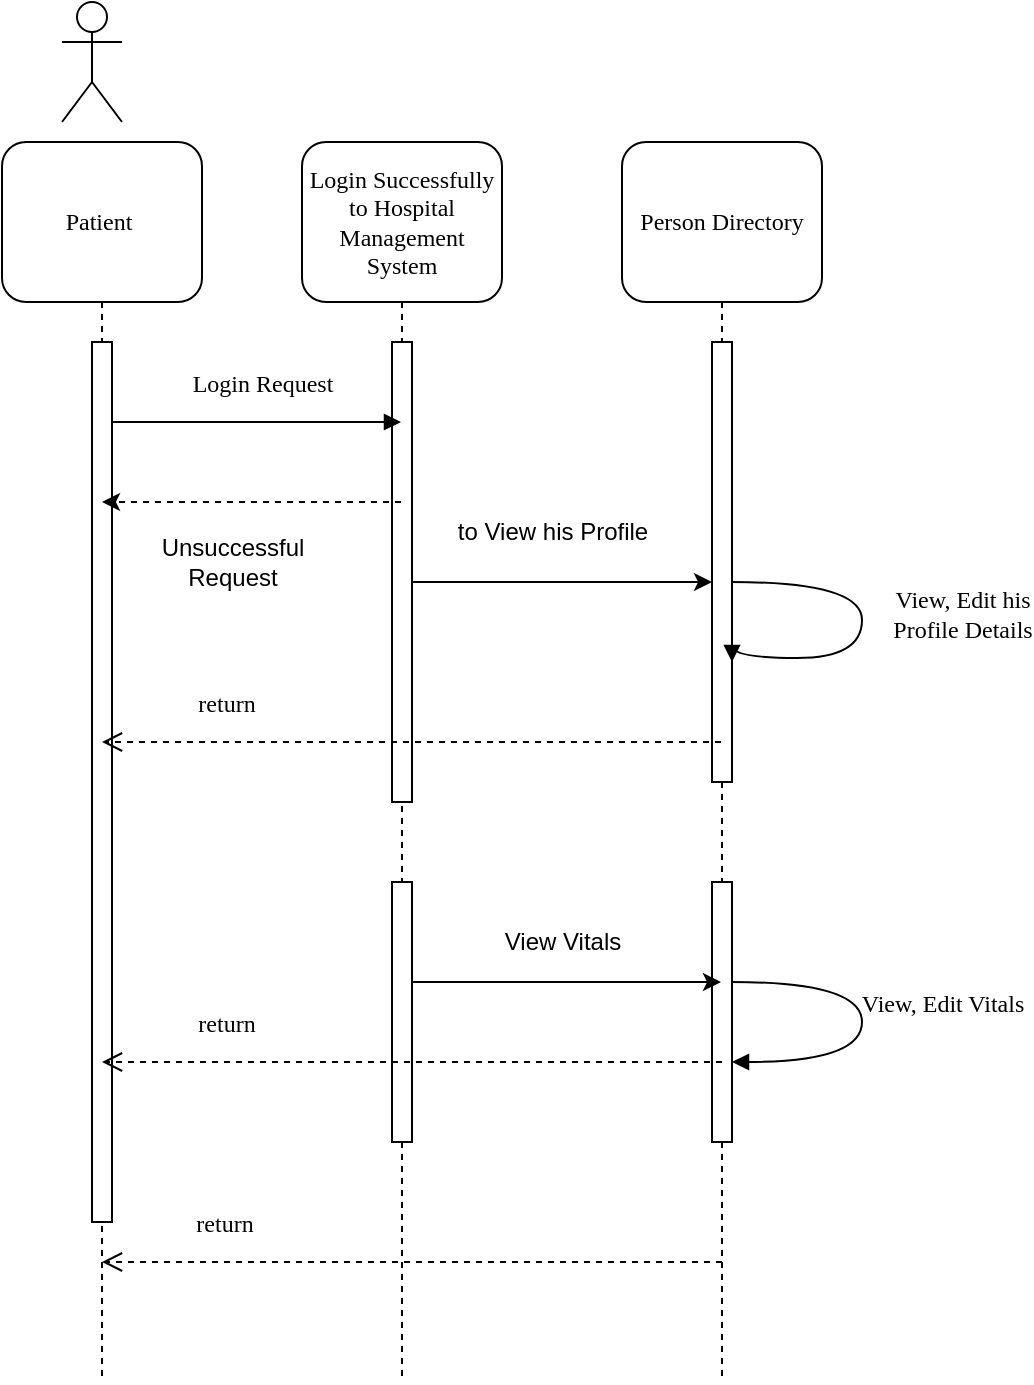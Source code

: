 <mxfile version="20.5.1" type="device"><diagram name="Page-1" id="13e1069c-82ec-6db2-03f1-153e76fe0fe0"><mxGraphModel dx="1038" dy="635" grid="1" gridSize="10" guides="1" tooltips="1" connect="1" arrows="1" fold="1" page="1" pageScale="1" pageWidth="1100" pageHeight="850" background="none" math="0" shadow="0"><root><mxCell id="0"/><mxCell id="1" parent="0"/><mxCell id="7baba1c4bc27f4b0-2" value="Login Successfully to Hospital Management System" style="shape=umlLifeline;perimeter=lifelinePerimeter;whiteSpace=wrap;html=1;container=1;collapsible=0;recursiveResize=0;outlineConnect=0;rounded=1;shadow=0;comic=0;labelBackgroundColor=none;strokeWidth=1;fontFamily=Verdana;fontSize=12;align=center;size=80;" parent="1" vertex="1"><mxGeometry x="440" y="100" width="100" height="620" as="geometry"/></mxCell><mxCell id="7baba1c4bc27f4b0-10" value="" style="html=1;points=[];perimeter=orthogonalPerimeter;rounded=0;shadow=0;comic=0;labelBackgroundColor=none;strokeWidth=1;fontFamily=Verdana;fontSize=12;align=center;" parent="7baba1c4bc27f4b0-2" vertex="1"><mxGeometry x="45" y="100" width="10" height="230" as="geometry"/></mxCell><mxCell id="c3TWf5wMV2lDZgIOnF8X-8" value="" style="endArrow=classic;html=1;rounded=0;" edge="1" parent="7baba1c4bc27f4b0-2" target="7baba1c4bc27f4b0-13"><mxGeometry width="50" height="50" relative="1" as="geometry"><mxPoint x="55" y="220" as="sourcePoint"/><mxPoint x="105" y="170" as="targetPoint"/></mxGeometry></mxCell><mxCell id="c3TWf5wMV2lDZgIOnF8X-13" value="" style="html=1;points=[];perimeter=orthogonalPerimeter;rounded=0;shadow=0;comic=0;labelBackgroundColor=none;strokeWidth=1;fontFamily=Verdana;fontSize=12;align=center;" vertex="1" parent="7baba1c4bc27f4b0-2"><mxGeometry x="45" y="370" width="10" height="130" as="geometry"/></mxCell><mxCell id="7baba1c4bc27f4b0-3" value="Person Directory" style="shape=umlLifeline;perimeter=lifelinePerimeter;whiteSpace=wrap;html=1;container=1;collapsible=0;recursiveResize=0;outlineConnect=0;rounded=1;shadow=0;comic=0;labelBackgroundColor=none;strokeWidth=1;fontFamily=Verdana;fontSize=12;align=center;size=80;" parent="1" vertex="1"><mxGeometry x="600" y="100" width="100" height="620" as="geometry"/></mxCell><mxCell id="7baba1c4bc27f4b0-13" value="" style="html=1;points=[];perimeter=orthogonalPerimeter;rounded=0;shadow=0;comic=0;labelBackgroundColor=none;strokeWidth=1;fontFamily=Verdana;fontSize=12;align=center;" parent="7baba1c4bc27f4b0-3" vertex="1"><mxGeometry x="45" y="100" width="10" height="220" as="geometry"/></mxCell><mxCell id="7baba1c4bc27f4b0-39" value="View, Edit his &lt;br&gt;Profile Details" style="html=1;verticalAlign=bottom;endArrow=block;labelBackgroundColor=none;fontFamily=Verdana;fontSize=12;elbow=vertical;edgeStyle=orthogonalEdgeStyle;curved=1;exitX=1.038;exitY=0.345;exitPerimeter=0;" parent="7baba1c4bc27f4b0-3" edge="1"><mxGeometry x="0.154" y="50" relative="1" as="geometry"><mxPoint x="55.003" y="220" as="sourcePoint"/><mxPoint x="55" y="260" as="targetPoint"/><Array as="points"><mxPoint x="120" y="220"/><mxPoint x="120" y="258"/><mxPoint x="55" y="258"/></Array><mxPoint as="offset"/></mxGeometry></mxCell><mxCell id="c3TWf5wMV2lDZgIOnF8X-17" value="" style="html=1;points=[];perimeter=orthogonalPerimeter;rounded=0;shadow=0;comic=0;labelBackgroundColor=none;strokeWidth=1;fontFamily=Verdana;fontSize=12;align=center;" vertex="1" parent="7baba1c4bc27f4b0-3"><mxGeometry x="45" y="370" width="10" height="130" as="geometry"/></mxCell><mxCell id="c3TWf5wMV2lDZgIOnF8X-20" value="View, Edit Vitals" style="html=1;verticalAlign=bottom;endArrow=block;labelBackgroundColor=none;fontFamily=Verdana;fontSize=12;elbow=vertical;edgeStyle=orthogonalEdgeStyle;curved=1;exitX=1.038;exitY=0.345;exitPerimeter=0;" edge="1" parent="7baba1c4bc27f4b0-3"><mxGeometry y="40" relative="1" as="geometry"><mxPoint x="55.003" y="420" as="sourcePoint"/><mxPoint x="55" y="460" as="targetPoint"/><Array as="points"><mxPoint x="120" y="420"/><mxPoint x="120" y="460"/></Array><mxPoint as="offset"/></mxGeometry></mxCell><mxCell id="7baba1c4bc27f4b0-8" value="Patient&amp;nbsp;" style="shape=umlLifeline;perimeter=lifelinePerimeter;whiteSpace=wrap;html=1;container=1;collapsible=0;recursiveResize=0;outlineConnect=0;rounded=1;shadow=0;comic=0;labelBackgroundColor=none;strokeWidth=1;fontFamily=Verdana;fontSize=12;align=center;size=80;" parent="1" vertex="1"><mxGeometry x="290" y="100" width="100" height="620" as="geometry"/></mxCell><mxCell id="7baba1c4bc27f4b0-9" value="" style="html=1;points=[];perimeter=orthogonalPerimeter;rounded=0;shadow=0;comic=0;labelBackgroundColor=none;strokeWidth=1;fontFamily=Verdana;fontSize=12;align=center;" parent="7baba1c4bc27f4b0-8" vertex="1"><mxGeometry x="45" y="100" width="10" height="440" as="geometry"/></mxCell><mxCell id="c3TWf5wMV2lDZgIOnF8X-15" value="Login Request" style="html=1;verticalAlign=bottom;endArrow=block;labelBackgroundColor=none;fontFamily=Verdana;fontSize=12;edgeStyle=elbowEdgeStyle;elbow=vertical;" edge="1" parent="7baba1c4bc27f4b0-8" target="7baba1c4bc27f4b0-2"><mxGeometry x="0.038" y="10" relative="1" as="geometry"><mxPoint x="55" y="140" as="sourcePoint"/><mxPoint x="140" y="100" as="targetPoint"/><Array as="points"><mxPoint x="105" y="140"/></Array><mxPoint as="offset"/></mxGeometry></mxCell><mxCell id="7baba1c4bc27f4b0-30" value="return" style="html=1;verticalAlign=bottom;endArrow=open;dashed=1;endSize=8;labelBackgroundColor=none;fontFamily=Verdana;fontSize=12;edgeStyle=elbowEdgeStyle;elbow=vertical;startArrow=none;" parent="1" target="7baba1c4bc27f4b0-8" edge="1"><mxGeometry x="0.61" y="-10" relative="1" as="geometry"><mxPoint x="410" y="750" as="targetPoint"/><Array as="points"><mxPoint x="480" y="660"/><mxPoint x="570" y="760"/><mxPoint x="510" y="720"/></Array><mxPoint x="650" y="660" as="sourcePoint"/><mxPoint as="offset"/></mxGeometry></mxCell><mxCell id="c3TWf5wMV2lDZgIOnF8X-1" value="" style="shape=umlActor;verticalLabelPosition=bottom;verticalAlign=top;html=1;outlineConnect=0;" vertex="1" parent="1"><mxGeometry x="320" y="30" width="30" height="60" as="geometry"/></mxCell><mxCell id="c3TWf5wMV2lDZgIOnF8X-6" value="" style="html=1;labelBackgroundColor=#ffffff;startArrow=none;startFill=0;startSize=6;endArrow=classic;endFill=1;endSize=6;jettySize=auto;orthogonalLoop=1;strokeWidth=1;dashed=1;fontSize=14;rounded=0;" edge="1" parent="1" source="7baba1c4bc27f4b0-2" target="7baba1c4bc27f4b0-8"><mxGeometry width="60" height="60" relative="1" as="geometry"><mxPoint x="350" y="340" as="sourcePoint"/><mxPoint x="350" y="260" as="targetPoint"/><Array as="points"><mxPoint x="420" y="280"/><mxPoint x="380" y="280"/></Array></mxGeometry></mxCell><mxCell id="c3TWf5wMV2lDZgIOnF8X-7" value="Unsuccessful&lt;br&gt;Request&lt;br&gt;" style="text;html=1;align=center;verticalAlign=middle;resizable=0;points=[];autosize=1;strokeColor=none;fillColor=none;" vertex="1" parent="1"><mxGeometry x="360" y="290" width="90" height="40" as="geometry"/></mxCell><mxCell id="c3TWf5wMV2lDZgIOnF8X-9" value="to View his Profile&lt;br&gt;" style="text;html=1;align=center;verticalAlign=middle;resizable=0;points=[];autosize=1;strokeColor=none;fillColor=none;" vertex="1" parent="1"><mxGeometry x="505" y="280" width="120" height="30" as="geometry"/></mxCell><mxCell id="c3TWf5wMV2lDZgIOnF8X-16" value="" style="endArrow=classic;html=1;rounded=0;" edge="1" parent="1" target="7baba1c4bc27f4b0-3"><mxGeometry width="50" height="50" relative="1" as="geometry"><mxPoint x="495" y="520" as="sourcePoint"/><mxPoint x="635" y="520" as="targetPoint"/></mxGeometry></mxCell><mxCell id="c3TWf5wMV2lDZgIOnF8X-12" value="return" style="html=1;verticalAlign=bottom;endArrow=open;dashed=1;endSize=8;labelBackgroundColor=none;fontFamily=Verdana;fontSize=12;edgeStyle=elbowEdgeStyle;elbow=vertical;" edge="1" parent="1" source="7baba1c4bc27f4b0-3" target="7baba1c4bc27f4b0-8"><mxGeometry x="0.61" y="-10" relative="1" as="geometry"><mxPoint x="490" y="440" as="targetPoint"/><Array as="points"><mxPoint x="520" y="400"/><mxPoint x="530" y="460"/><mxPoint x="495" y="440"/></Array><mxPoint x="660" y="460" as="sourcePoint"/><mxPoint x="1" as="offset"/></mxGeometry></mxCell><mxCell id="c3TWf5wMV2lDZgIOnF8X-18" value="View Vitals&lt;br&gt;" style="text;html=1;align=center;verticalAlign=middle;resizable=0;points=[];autosize=1;strokeColor=none;fillColor=none;" vertex="1" parent="1"><mxGeometry x="530" y="485" width="80" height="30" as="geometry"/></mxCell><mxCell id="c3TWf5wMV2lDZgIOnF8X-21" value="return" style="html=1;verticalAlign=bottom;endArrow=open;dashed=1;endSize=8;labelBackgroundColor=none;fontFamily=Verdana;fontSize=12;edgeStyle=elbowEdgeStyle;elbow=vertical;" edge="1" parent="1"><mxGeometry x="0.61" y="-10" relative="1" as="geometry"><mxPoint x="340" y="560" as="targetPoint"/><Array as="points"><mxPoint x="530.5" y="560"/><mxPoint x="495.5" y="540"/></Array><mxPoint x="650" y="560" as="sourcePoint"/><mxPoint x="1" as="offset"/></mxGeometry></mxCell></root></mxGraphModel></diagram></mxfile>